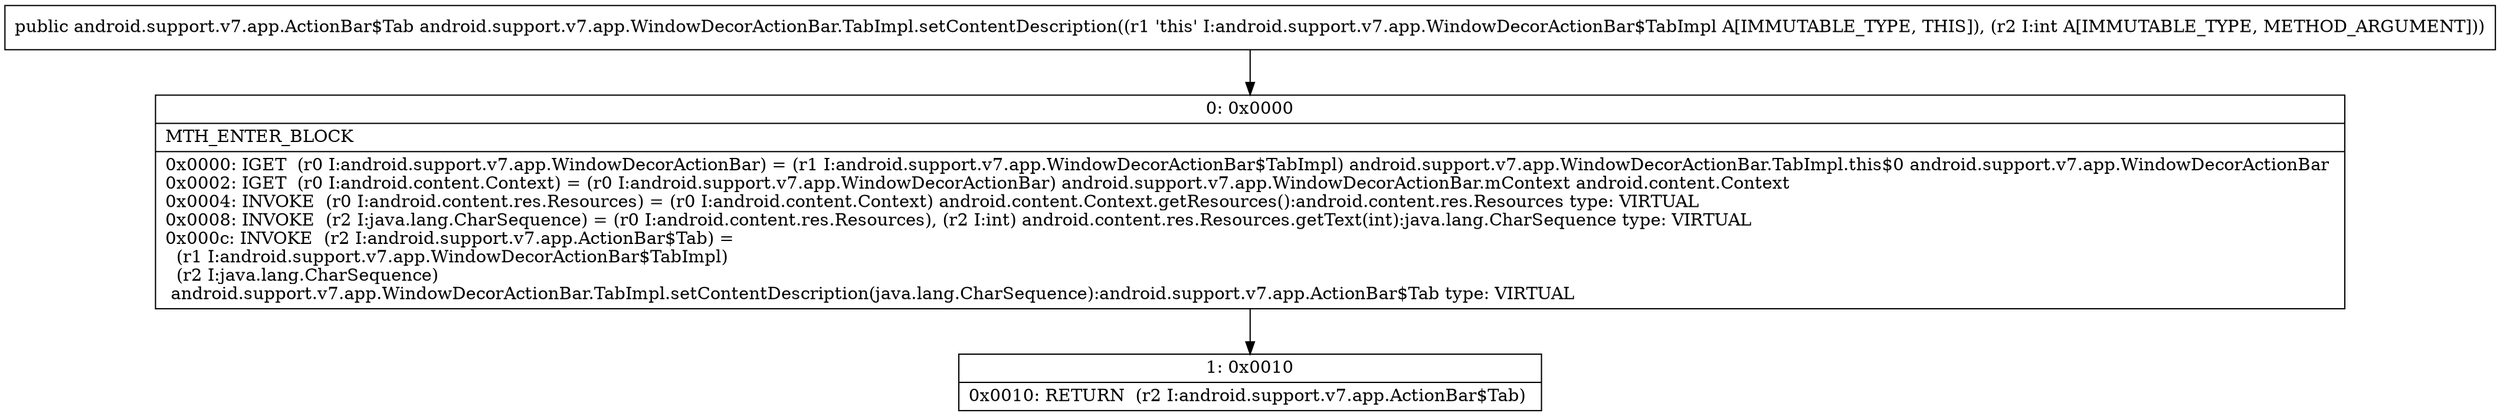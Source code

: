 digraph "CFG forandroid.support.v7.app.WindowDecorActionBar.TabImpl.setContentDescription(I)Landroid\/support\/v7\/app\/ActionBar$Tab;" {
Node_0 [shape=record,label="{0\:\ 0x0000|MTH_ENTER_BLOCK\l|0x0000: IGET  (r0 I:android.support.v7.app.WindowDecorActionBar) = (r1 I:android.support.v7.app.WindowDecorActionBar$TabImpl) android.support.v7.app.WindowDecorActionBar.TabImpl.this$0 android.support.v7.app.WindowDecorActionBar \l0x0002: IGET  (r0 I:android.content.Context) = (r0 I:android.support.v7.app.WindowDecorActionBar) android.support.v7.app.WindowDecorActionBar.mContext android.content.Context \l0x0004: INVOKE  (r0 I:android.content.res.Resources) = (r0 I:android.content.Context) android.content.Context.getResources():android.content.res.Resources type: VIRTUAL \l0x0008: INVOKE  (r2 I:java.lang.CharSequence) = (r0 I:android.content.res.Resources), (r2 I:int) android.content.res.Resources.getText(int):java.lang.CharSequence type: VIRTUAL \l0x000c: INVOKE  (r2 I:android.support.v7.app.ActionBar$Tab) = \l  (r1 I:android.support.v7.app.WindowDecorActionBar$TabImpl)\l  (r2 I:java.lang.CharSequence)\l android.support.v7.app.WindowDecorActionBar.TabImpl.setContentDescription(java.lang.CharSequence):android.support.v7.app.ActionBar$Tab type: VIRTUAL \l}"];
Node_1 [shape=record,label="{1\:\ 0x0010|0x0010: RETURN  (r2 I:android.support.v7.app.ActionBar$Tab) \l}"];
MethodNode[shape=record,label="{public android.support.v7.app.ActionBar$Tab android.support.v7.app.WindowDecorActionBar.TabImpl.setContentDescription((r1 'this' I:android.support.v7.app.WindowDecorActionBar$TabImpl A[IMMUTABLE_TYPE, THIS]), (r2 I:int A[IMMUTABLE_TYPE, METHOD_ARGUMENT])) }"];
MethodNode -> Node_0;
Node_0 -> Node_1;
}

